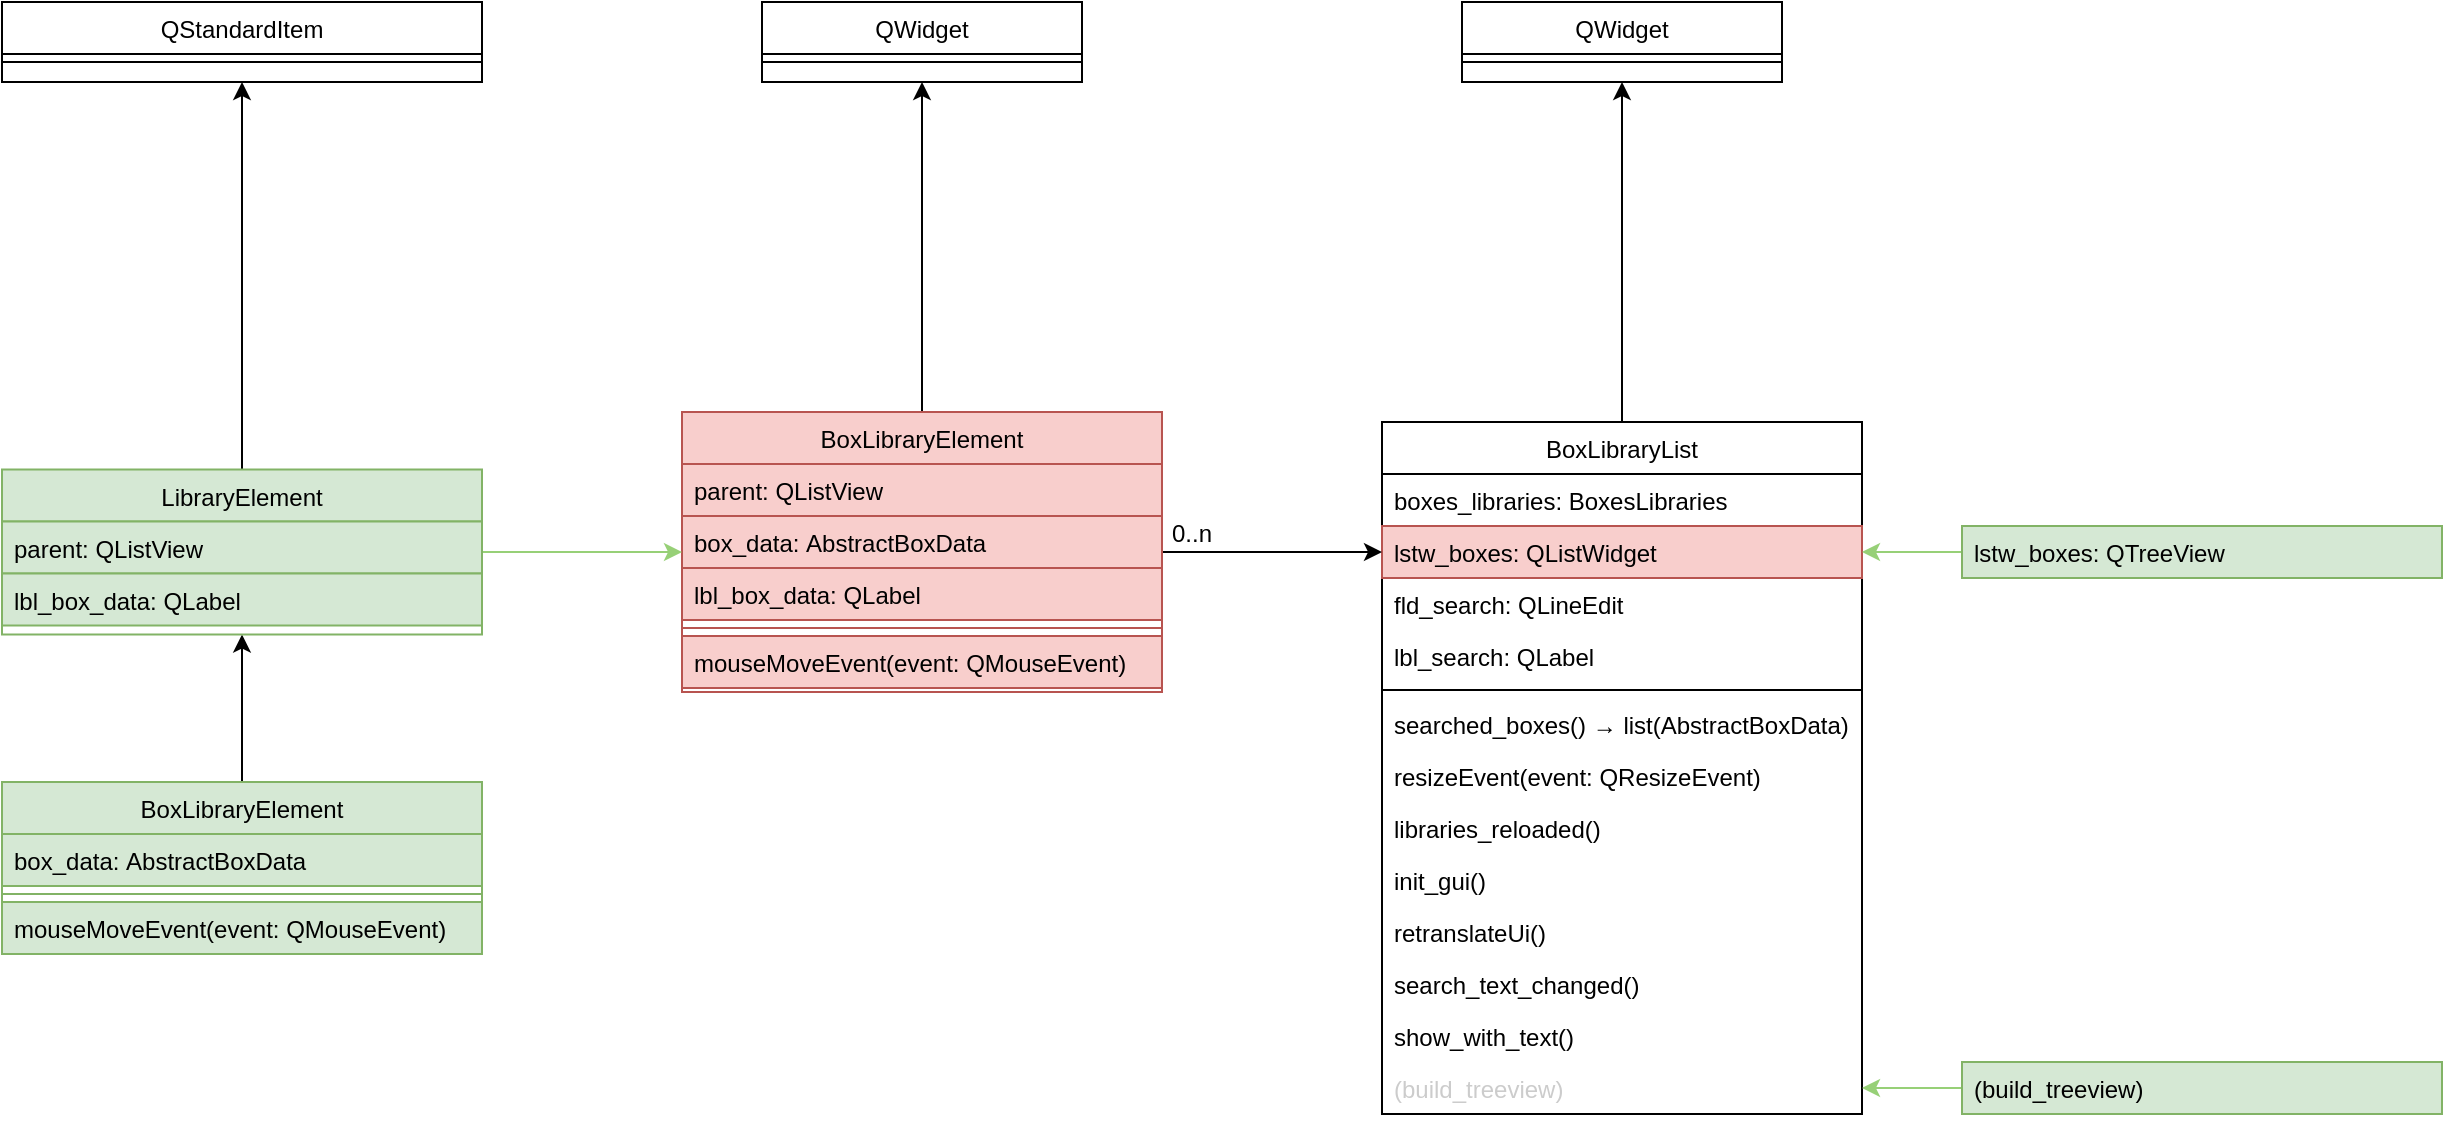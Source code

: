 <mxfile version="19.0.3" type="device"><diagram id="C5RBs43oDa-KdzZeNtuy" name="Page-1"><mxGraphModel dx="1640" dy="494" grid="1" gridSize="10" guides="1" tooltips="1" connect="1" arrows="1" fold="1" page="1" pageScale="1" pageWidth="827" pageHeight="1169" math="0" shadow="0"><root><mxCell id="WIyWlLk6GJQsqaUBKTNV-0"/><mxCell id="WIyWlLk6GJQsqaUBKTNV-1" parent="WIyWlLk6GJQsqaUBKTNV-0"/><mxCell id="YCGyrHf6ANS-_IcrPswr-4" style="edgeStyle=orthogonalEdgeStyle;rounded=0;orthogonalLoop=1;jettySize=auto;html=1;" edge="1" parent="WIyWlLk6GJQsqaUBKTNV-1" source="zkfFHV4jXpPFQw0GAbJ--17" target="YCGyrHf6ANS-_IcrPswr-0"><mxGeometry relative="1" as="geometry"/></mxCell><mxCell id="zkfFHV4jXpPFQw0GAbJ--17" value="BoxLibraryList" style="swimlane;fontStyle=0;align=center;verticalAlign=top;childLayout=stackLayout;horizontal=1;startSize=26;horizontalStack=0;resizeParent=1;resizeLast=0;collapsible=1;marginBottom=0;rounded=0;shadow=0;strokeWidth=1;" parent="WIyWlLk6GJQsqaUBKTNV-1" vertex="1"><mxGeometry x="270" y="300" width="240" height="346" as="geometry"><mxRectangle x="550" y="140" width="160" height="26" as="alternateBounds"/></mxGeometry></mxCell><mxCell id="zkfFHV4jXpPFQw0GAbJ--18" value="boxes_libraries: BoxesLibraries" style="text;align=left;verticalAlign=top;spacingLeft=4;spacingRight=4;overflow=hidden;rotatable=0;points=[[0,0.5],[1,0.5]];portConstraint=eastwest;" parent="zkfFHV4jXpPFQw0GAbJ--17" vertex="1"><mxGeometry y="26" width="240" height="26" as="geometry"/></mxCell><mxCell id="YCGyrHf6ANS-_IcrPswr-12" value="lstw_boxes: QListWidget" style="text;align=left;verticalAlign=top;spacingLeft=4;spacingRight=4;overflow=hidden;rotatable=0;points=[[0,0.5],[1,0.5]];portConstraint=eastwest;fillColor=#f8cecc;strokeColor=#b85450;" vertex="1" parent="zkfFHV4jXpPFQw0GAbJ--17"><mxGeometry y="52" width="240" height="26" as="geometry"/></mxCell><mxCell id="YCGyrHf6ANS-_IcrPswr-11" value="fld_search: QLineEdit" style="text;align=left;verticalAlign=top;spacingLeft=4;spacingRight=4;overflow=hidden;rotatable=0;points=[[0,0.5],[1,0.5]];portConstraint=eastwest;" vertex="1" parent="zkfFHV4jXpPFQw0GAbJ--17"><mxGeometry y="78" width="240" height="26" as="geometry"/></mxCell><mxCell id="YCGyrHf6ANS-_IcrPswr-13" value="lbl_search: QLabel" style="text;align=left;verticalAlign=top;spacingLeft=4;spacingRight=4;overflow=hidden;rotatable=0;points=[[0,0.5],[1,0.5]];portConstraint=eastwest;" vertex="1" parent="zkfFHV4jXpPFQw0GAbJ--17"><mxGeometry y="104" width="240" height="26" as="geometry"/></mxCell><mxCell id="zkfFHV4jXpPFQw0GAbJ--23" value="" style="line;html=1;strokeWidth=1;align=left;verticalAlign=middle;spacingTop=-1;spacingLeft=3;spacingRight=3;rotatable=0;labelPosition=right;points=[];portConstraint=eastwest;" parent="zkfFHV4jXpPFQw0GAbJ--17" vertex="1"><mxGeometry y="130" width="240" height="8" as="geometry"/></mxCell><mxCell id="YCGyrHf6ANS-_IcrPswr-9" value="searched_boxes() → list(AbstractBoxData)" style="text;align=left;verticalAlign=top;spacingLeft=4;spacingRight=4;overflow=hidden;rotatable=0;points=[[0,0.5],[1,0.5]];portConstraint=eastwest;" vertex="1" parent="zkfFHV4jXpPFQw0GAbJ--17"><mxGeometry y="138" width="240" height="26" as="geometry"/></mxCell><mxCell id="YCGyrHf6ANS-_IcrPswr-6" value="resizeEvent(event: QResizeEvent)" style="text;align=left;verticalAlign=top;spacingLeft=4;spacingRight=4;overflow=hidden;rotatable=0;points=[[0,0.5],[1,0.5]];portConstraint=eastwest;" vertex="1" parent="zkfFHV4jXpPFQw0GAbJ--17"><mxGeometry y="164" width="240" height="26" as="geometry"/></mxCell><mxCell id="YCGyrHf6ANS-_IcrPswr-7" value="libraries_reloaded()" style="text;align=left;verticalAlign=top;spacingLeft=4;spacingRight=4;overflow=hidden;rotatable=0;points=[[0,0.5],[1,0.5]];portConstraint=eastwest;" vertex="1" parent="zkfFHV4jXpPFQw0GAbJ--17"><mxGeometry y="190" width="240" height="26" as="geometry"/></mxCell><mxCell id="YCGyrHf6ANS-_IcrPswr-8" value="init_gui()" style="text;align=left;verticalAlign=top;spacingLeft=4;spacingRight=4;overflow=hidden;rotatable=0;points=[[0,0.5],[1,0.5]];portConstraint=eastwest;" vertex="1" parent="zkfFHV4jXpPFQw0GAbJ--17"><mxGeometry y="216" width="240" height="26" as="geometry"/></mxCell><mxCell id="zkfFHV4jXpPFQw0GAbJ--24" value="retranslateUi()" style="text;align=left;verticalAlign=top;spacingLeft=4;spacingRight=4;overflow=hidden;rotatable=0;points=[[0,0.5],[1,0.5]];portConstraint=eastwest;" parent="zkfFHV4jXpPFQw0GAbJ--17" vertex="1"><mxGeometry y="242" width="240" height="26" as="geometry"/></mxCell><mxCell id="YCGyrHf6ANS-_IcrPswr-10" value="search_text_changed()" style="text;align=left;verticalAlign=top;spacingLeft=4;spacingRight=4;overflow=hidden;rotatable=0;points=[[0,0.5],[1,0.5]];portConstraint=eastwest;" vertex="1" parent="zkfFHV4jXpPFQw0GAbJ--17"><mxGeometry y="268" width="240" height="26" as="geometry"/></mxCell><mxCell id="YCGyrHf6ANS-_IcrPswr-5" value="show_with_text()" style="text;align=left;verticalAlign=top;spacingLeft=4;spacingRight=4;overflow=hidden;rotatable=0;points=[[0,0.5],[1,0.5]];portConstraint=eastwest;" vertex="1" parent="zkfFHV4jXpPFQw0GAbJ--17"><mxGeometry y="294" width="240" height="26" as="geometry"/></mxCell><mxCell id="YCGyrHf6ANS-_IcrPswr-66" value="(build_treeview)" style="text;align=left;verticalAlign=top;spacingLeft=4;spacingRight=4;overflow=hidden;rotatable=0;points=[[0,0.5],[1,0.5]];portConstraint=eastwest;fontColor=#CCCCCC;" vertex="1" parent="zkfFHV4jXpPFQw0GAbJ--17"><mxGeometry y="320" width="240" height="26" as="geometry"/></mxCell><mxCell id="YCGyrHf6ANS-_IcrPswr-0" value="QWidget" style="swimlane;fontStyle=0;align=center;verticalAlign=top;childLayout=stackLayout;horizontal=1;startSize=26;horizontalStack=0;resizeParent=1;resizeLast=0;collapsible=1;marginBottom=0;rounded=0;shadow=0;strokeWidth=1;" vertex="1" parent="WIyWlLk6GJQsqaUBKTNV-1"><mxGeometry x="310" y="90" width="160" height="40" as="geometry"><mxRectangle x="550" y="140" width="160" height="26" as="alternateBounds"/></mxGeometry></mxCell><mxCell id="YCGyrHf6ANS-_IcrPswr-2" value="" style="line;html=1;strokeWidth=1;align=left;verticalAlign=middle;spacingTop=-1;spacingLeft=3;spacingRight=3;rotatable=0;labelPosition=right;points=[];portConstraint=eastwest;" vertex="1" parent="YCGyrHf6ANS-_IcrPswr-0"><mxGeometry y="26" width="160" height="8" as="geometry"/></mxCell><mxCell id="YCGyrHf6ANS-_IcrPswr-16" style="edgeStyle=orthogonalEdgeStyle;rounded=0;orthogonalLoop=1;jettySize=auto;html=1;fontColor=#FF0000;strokeColor=#97D077;" edge="1" parent="WIyWlLk6GJQsqaUBKTNV-1" source="YCGyrHf6ANS-_IcrPswr-14" target="YCGyrHf6ANS-_IcrPswr-12"><mxGeometry relative="1" as="geometry"/></mxCell><mxCell id="YCGyrHf6ANS-_IcrPswr-14" value="lstw_boxes: QTreeView" style="text;align=left;verticalAlign=top;spacingLeft=4;spacingRight=4;overflow=hidden;rotatable=0;points=[[0,0.5],[1,0.5]];portConstraint=eastwest;fillColor=#d5e8d4;strokeColor=#82b366;" vertex="1" parent="WIyWlLk6GJQsqaUBKTNV-1"><mxGeometry x="560" y="352" width="240" height="26" as="geometry"/></mxCell><mxCell id="YCGyrHf6ANS-_IcrPswr-30" style="edgeStyle=orthogonalEdgeStyle;rounded=0;orthogonalLoop=1;jettySize=auto;html=1;fontColor=#FF0000;strokeColor=#000000;" edge="1" parent="WIyWlLk6GJQsqaUBKTNV-1" source="YCGyrHf6ANS-_IcrPswr-17" target="YCGyrHf6ANS-_IcrPswr-12"><mxGeometry relative="1" as="geometry"/></mxCell><mxCell id="YCGyrHf6ANS-_IcrPswr-65" style="edgeStyle=orthogonalEdgeStyle;rounded=0;orthogonalLoop=1;jettySize=auto;html=1;fontColor=#000000;strokeColor=#000000;" edge="1" parent="WIyWlLk6GJQsqaUBKTNV-1" source="YCGyrHf6ANS-_IcrPswr-17" target="YCGyrHf6ANS-_IcrPswr-63"><mxGeometry relative="1" as="geometry"/></mxCell><mxCell id="YCGyrHf6ANS-_IcrPswr-17" value="BoxLibraryElement" style="swimlane;fontStyle=0;align=center;verticalAlign=top;childLayout=stackLayout;horizontal=1;startSize=26;horizontalStack=0;resizeParent=1;resizeLast=0;collapsible=1;marginBottom=0;rounded=0;shadow=0;strokeWidth=1;fillColor=#f8cecc;strokeColor=#b85450;" vertex="1" parent="WIyWlLk6GJQsqaUBKTNV-1"><mxGeometry x="-80" y="295" width="240" height="140" as="geometry"><mxRectangle x="550" y="140" width="160" height="26" as="alternateBounds"/></mxGeometry></mxCell><mxCell id="YCGyrHf6ANS-_IcrPswr-19" value="parent: QListView" style="text;align=left;verticalAlign=top;spacingLeft=4;spacingRight=4;overflow=hidden;rotatable=0;points=[[0,0.5],[1,0.5]];portConstraint=eastwest;fillColor=#f8cecc;strokeColor=#b85450;" vertex="1" parent="YCGyrHf6ANS-_IcrPswr-17"><mxGeometry y="26" width="240" height="26" as="geometry"/></mxCell><mxCell id="YCGyrHf6ANS-_IcrPswr-18" value="box_data: AbstractBoxData" style="text;align=left;verticalAlign=top;spacingLeft=4;spacingRight=4;overflow=hidden;rotatable=0;points=[[0,0.5],[1,0.5]];portConstraint=eastwest;fillColor=#f8cecc;strokeColor=#b85450;" vertex="1" parent="YCGyrHf6ANS-_IcrPswr-17"><mxGeometry y="52" width="240" height="26" as="geometry"/></mxCell><mxCell id="YCGyrHf6ANS-_IcrPswr-20" value="lbl_box_data: QLabel" style="text;align=left;verticalAlign=top;spacingLeft=4;spacingRight=4;overflow=hidden;rotatable=0;points=[[0,0.5],[1,0.5]];portConstraint=eastwest;fillColor=#f8cecc;strokeColor=#b85450;" vertex="1" parent="YCGyrHf6ANS-_IcrPswr-17"><mxGeometry y="78" width="240" height="26" as="geometry"/></mxCell><mxCell id="YCGyrHf6ANS-_IcrPswr-22" value="" style="line;html=1;strokeWidth=1;align=left;verticalAlign=middle;spacingTop=-1;spacingLeft=3;spacingRight=3;rotatable=0;labelPosition=right;points=[];portConstraint=eastwest;fillColor=#f8cecc;strokeColor=#b85450;" vertex="1" parent="YCGyrHf6ANS-_IcrPswr-17"><mxGeometry y="104" width="240" height="8" as="geometry"/></mxCell><mxCell id="YCGyrHf6ANS-_IcrPswr-23" value="mouseMoveEvent(event: QMouseEvent)" style="text;align=left;verticalAlign=top;spacingLeft=4;spacingRight=4;overflow=hidden;rotatable=0;points=[[0,0.5],[1,0.5]];portConstraint=eastwest;fillColor=#f8cecc;strokeColor=#b85450;" vertex="1" parent="YCGyrHf6ANS-_IcrPswr-17"><mxGeometry y="112" width="240" height="26" as="geometry"/></mxCell><mxCell id="YCGyrHf6ANS-_IcrPswr-52" style="edgeStyle=orthogonalEdgeStyle;rounded=0;orthogonalLoop=1;jettySize=auto;html=1;fontColor=#999999;strokeColor=#000000;fillColor=#d5e8d4;" edge="1" parent="WIyWlLk6GJQsqaUBKTNV-1" source="YCGyrHf6ANS-_IcrPswr-32" target="YCGyrHf6ANS-_IcrPswr-38"><mxGeometry relative="1" as="geometry"/></mxCell><mxCell id="YCGyrHf6ANS-_IcrPswr-32" value="BoxLibraryElement" style="swimlane;fontStyle=0;align=center;verticalAlign=top;childLayout=stackLayout;horizontal=1;startSize=26;horizontalStack=0;resizeParent=1;resizeLast=0;collapsible=1;marginBottom=0;rounded=0;shadow=0;strokeWidth=1;fillColor=#d5e8d4;strokeColor=#82b366;" vertex="1" parent="WIyWlLk6GJQsqaUBKTNV-1"><mxGeometry x="-420" y="480" width="240" height="86" as="geometry"><mxRectangle x="550" y="140" width="160" height="26" as="alternateBounds"/></mxGeometry></mxCell><mxCell id="YCGyrHf6ANS-_IcrPswr-34" value="box_data: AbstractBoxData" style="text;align=left;verticalAlign=top;spacingLeft=4;spacingRight=4;overflow=hidden;rotatable=0;points=[[0,0.5],[1,0.5]];portConstraint=eastwest;fillColor=#d5e8d4;strokeColor=#82b366;" vertex="1" parent="YCGyrHf6ANS-_IcrPswr-32"><mxGeometry y="26" width="240" height="26" as="geometry"/></mxCell><mxCell id="YCGyrHf6ANS-_IcrPswr-36" value="" style="line;html=1;strokeWidth=1;align=left;verticalAlign=middle;spacingTop=-1;spacingLeft=3;spacingRight=3;rotatable=0;labelPosition=right;points=[];portConstraint=eastwest;fillColor=#d5e8d4;strokeColor=#82b366;" vertex="1" parent="YCGyrHf6ANS-_IcrPswr-32"><mxGeometry y="52" width="240" height="8" as="geometry"/></mxCell><mxCell id="YCGyrHf6ANS-_IcrPswr-43" value="mouseMoveEvent(event: QMouseEvent)" style="text;align=left;verticalAlign=top;spacingLeft=4;spacingRight=4;overflow=hidden;rotatable=0;points=[[0,0.5],[1,0.5]];portConstraint=eastwest;fillColor=#d5e8d4;strokeColor=#82b366;" vertex="1" parent="YCGyrHf6ANS-_IcrPswr-32"><mxGeometry y="60" width="240" height="26" as="geometry"/></mxCell><mxCell id="YCGyrHf6ANS-_IcrPswr-53" style="edgeStyle=orthogonalEdgeStyle;rounded=0;orthogonalLoop=1;jettySize=auto;html=1;fontColor=#999999;strokeColor=#000000;" edge="1" parent="WIyWlLk6GJQsqaUBKTNV-1" source="YCGyrHf6ANS-_IcrPswr-38" target="YCGyrHf6ANS-_IcrPswr-45"><mxGeometry relative="1" as="geometry"/></mxCell><mxCell id="YCGyrHf6ANS-_IcrPswr-61" style="edgeStyle=orthogonalEdgeStyle;rounded=0;orthogonalLoop=1;jettySize=auto;html=1;fontColor=#999999;strokeColor=#97D077;" edge="1" parent="WIyWlLk6GJQsqaUBKTNV-1" source="YCGyrHf6ANS-_IcrPswr-38" target="YCGyrHf6ANS-_IcrPswr-17"><mxGeometry relative="1" as="geometry"/></mxCell><mxCell id="YCGyrHf6ANS-_IcrPswr-38" value="LibraryElement" style="swimlane;fontStyle=0;align=center;verticalAlign=top;childLayout=stackLayout;horizontal=1;startSize=26;horizontalStack=0;resizeParent=1;resizeLast=0;collapsible=1;marginBottom=0;rounded=0;shadow=0;strokeWidth=1;fillColor=#d5e8d4;strokeColor=#82b366;" vertex="1" parent="WIyWlLk6GJQsqaUBKTNV-1"><mxGeometry x="-420" y="323.75" width="240" height="82.5" as="geometry"><mxRectangle x="550" y="140" width="160" height="26" as="alternateBounds"/></mxGeometry></mxCell><mxCell id="YCGyrHf6ANS-_IcrPswr-39" value="parent: QListView" style="text;align=left;verticalAlign=top;spacingLeft=4;spacingRight=4;overflow=hidden;rotatable=0;points=[[0,0.5],[1,0.5]];portConstraint=eastwest;fillColor=#d5e8d4;strokeColor=#82b366;" vertex="1" parent="YCGyrHf6ANS-_IcrPswr-38"><mxGeometry y="26" width="240" height="26" as="geometry"/></mxCell><mxCell id="YCGyrHf6ANS-_IcrPswr-41" value="lbl_box_data: QLabel" style="text;align=left;verticalAlign=top;spacingLeft=4;spacingRight=4;overflow=hidden;rotatable=0;points=[[0,0.5],[1,0.5]];portConstraint=eastwest;fillColor=#d5e8d4;strokeColor=#82b366;" vertex="1" parent="YCGyrHf6ANS-_IcrPswr-38"><mxGeometry y="52" width="240" height="26" as="geometry"/></mxCell><mxCell id="YCGyrHf6ANS-_IcrPswr-45" value="QStandardItem" style="swimlane;fontStyle=0;align=center;verticalAlign=top;childLayout=stackLayout;horizontal=1;startSize=26;horizontalStack=0;resizeParent=1;resizeLast=0;collapsible=1;marginBottom=0;rounded=0;shadow=0;strokeWidth=1;" vertex="1" parent="WIyWlLk6GJQsqaUBKTNV-1"><mxGeometry x="-420" y="90" width="240" height="40" as="geometry"><mxRectangle x="550" y="140" width="160" height="26" as="alternateBounds"/></mxGeometry></mxCell><mxCell id="YCGyrHf6ANS-_IcrPswr-49" value="" style="line;html=1;strokeWidth=1;align=left;verticalAlign=middle;spacingTop=-1;spacingLeft=3;spacingRight=3;rotatable=0;labelPosition=right;points=[];portConstraint=eastwest;" vertex="1" parent="YCGyrHf6ANS-_IcrPswr-45"><mxGeometry y="26" width="240" height="8" as="geometry"/></mxCell><mxCell id="YCGyrHf6ANS-_IcrPswr-62" value="&lt;font color=&quot;#000000&quot;&gt;0..n&lt;/font&gt;" style="text;html=1;strokeColor=none;fillColor=none;align=center;verticalAlign=middle;whiteSpace=wrap;rounded=0;fontColor=#999999;" vertex="1" parent="WIyWlLk6GJQsqaUBKTNV-1"><mxGeometry x="160" y="340" width="30" height="32" as="geometry"/></mxCell><mxCell id="YCGyrHf6ANS-_IcrPswr-63" value="QWidget" style="swimlane;fontStyle=0;align=center;verticalAlign=top;childLayout=stackLayout;horizontal=1;startSize=26;horizontalStack=0;resizeParent=1;resizeLast=0;collapsible=1;marginBottom=0;rounded=0;shadow=0;strokeWidth=1;" vertex="1" parent="WIyWlLk6GJQsqaUBKTNV-1"><mxGeometry x="-40" y="90" width="160" height="40" as="geometry"><mxRectangle x="550" y="140" width="160" height="26" as="alternateBounds"/></mxGeometry></mxCell><mxCell id="YCGyrHf6ANS-_IcrPswr-64" value="" style="line;html=1;strokeWidth=1;align=left;verticalAlign=middle;spacingTop=-1;spacingLeft=3;spacingRight=3;rotatable=0;labelPosition=right;points=[];portConstraint=eastwest;" vertex="1" parent="YCGyrHf6ANS-_IcrPswr-63"><mxGeometry y="26" width="160" height="8" as="geometry"/></mxCell><mxCell id="YCGyrHf6ANS-_IcrPswr-69" style="edgeStyle=orthogonalEdgeStyle;rounded=0;orthogonalLoop=1;jettySize=auto;html=1;fontColor=#CCCCCC;strokeColor=#97D077;" edge="1" parent="WIyWlLk6GJQsqaUBKTNV-1" source="YCGyrHf6ANS-_IcrPswr-67" target="YCGyrHf6ANS-_IcrPswr-66"><mxGeometry relative="1" as="geometry"/></mxCell><mxCell id="YCGyrHf6ANS-_IcrPswr-67" value="(build_treeview)" style="text;align=left;verticalAlign=top;spacingLeft=4;spacingRight=4;overflow=hidden;rotatable=0;points=[[0,0.5],[1,0.5]];portConstraint=eastwest;fillColor=#d5e8d4;strokeColor=#82b366;" vertex="1" parent="WIyWlLk6GJQsqaUBKTNV-1"><mxGeometry x="560" y="620" width="240" height="26" as="geometry"/></mxCell></root></mxGraphModel></diagram></mxfile>
